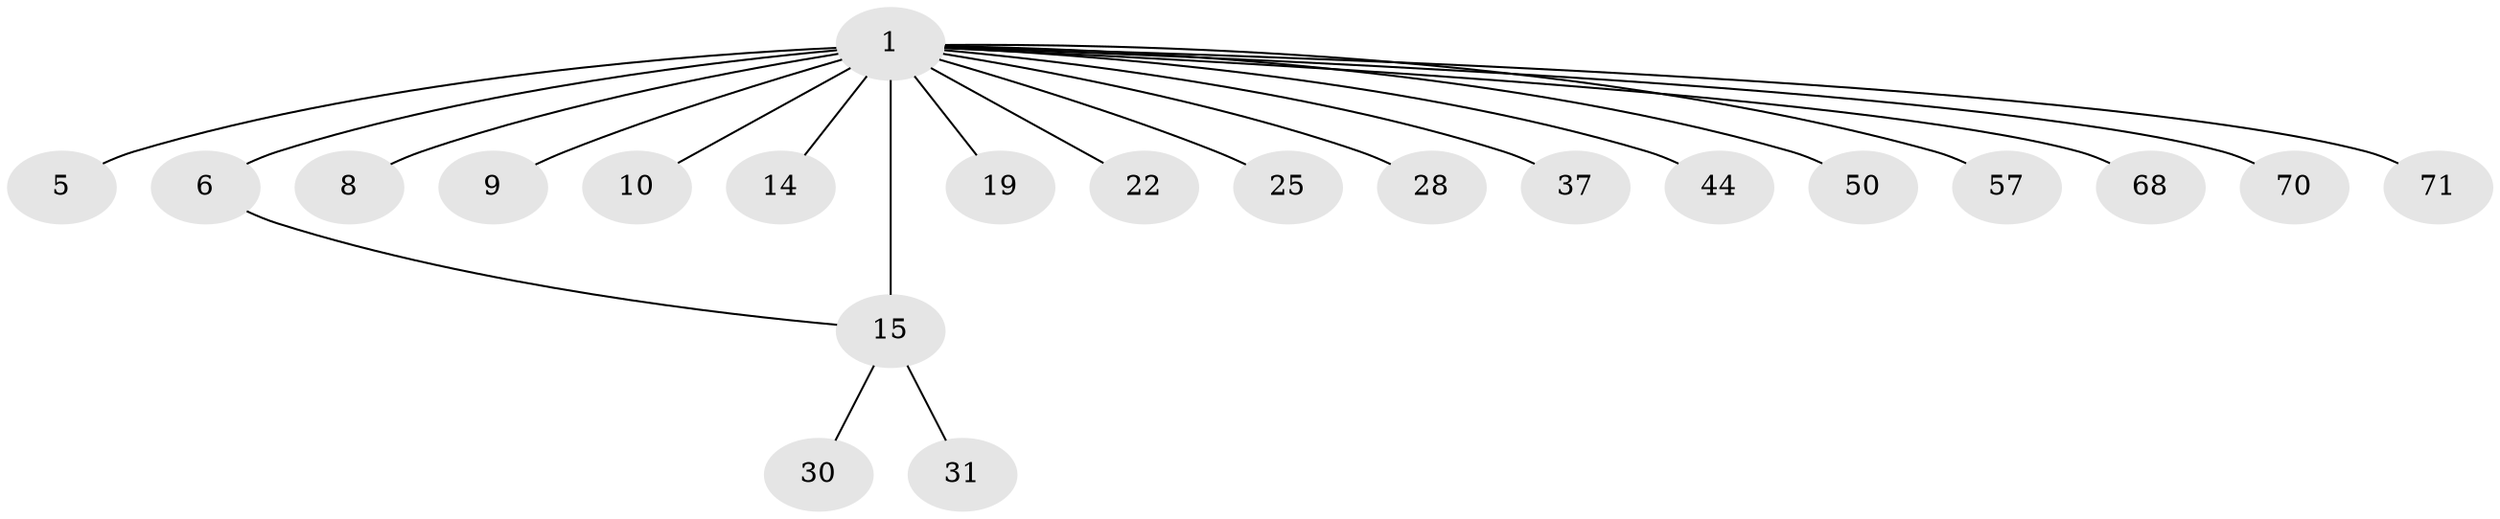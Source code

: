 // original degree distribution, {8: 0.013888888888888888, 20: 0.013888888888888888, 13: 0.013888888888888888, 3: 0.09722222222222222, 1: 0.5555555555555556, 7: 0.041666666666666664, 11: 0.013888888888888888, 2: 0.1527777777777778, 5: 0.05555555555555555, 4: 0.041666666666666664}
// Generated by graph-tools (version 1.1) at 2025/18/03/04/25 18:18:13]
// undirected, 21 vertices, 21 edges
graph export_dot {
graph [start="1"]
  node [color=gray90,style=filled];
  1 [super="+11+2+7+13+40+4+21"];
  5;
  6 [super="+34+56+58+33"];
  8;
  9;
  10;
  14;
  15 [super="+27+20"];
  19;
  22 [super="+23"];
  25;
  28 [super="+35"];
  30;
  31;
  37;
  44;
  50;
  57;
  68;
  70;
  71;
  1 -- 5;
  1 -- 37;
  1 -- 8 [weight=2];
  1 -- 9;
  1 -- 10;
  1 -- 6 [weight=6];
  1 -- 15 [weight=5];
  1 -- 22 [weight=2];
  1 -- 68;
  1 -- 70;
  1 -- 71;
  1 -- 44;
  1 -- 50;
  1 -- 28;
  1 -- 19;
  1 -- 25;
  1 -- 14;
  1 -- 57;
  6 -- 15;
  15 -- 31;
  15 -- 30;
}

